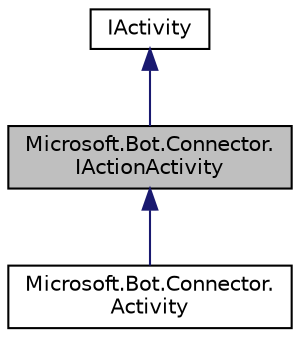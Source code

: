 digraph "Microsoft.Bot.Connector.IActionActivity"
{
  edge [fontname="Helvetica",fontsize="10",labelfontname="Helvetica",labelfontsize="10"];
  node [fontname="Helvetica",fontsize="10",shape=record];
  Node1 [label="Microsoft.Bot.Connector.\lIActionActivity",height=0.2,width=0.4,color="black", fillcolor="grey75", style="filled", fontcolor="black"];
  Node2 -> Node1 [dir="back",color="midnightblue",fontsize="10",style="solid",fontname="Helvetica"];
  Node2 [label="IActivity",height=0.2,width=0.4,color="black", fillcolor="white", style="filled",URL="$de/d19/interface_microsoft_1_1_bot_1_1_connector_1_1_i_activity.html",tooltip="basic shared properties for all activities "];
  Node1 -> Node3 [dir="back",color="midnightblue",fontsize="10",style="solid",fontname="Helvetica"];
  Node3 [label="Microsoft.Bot.Connector.\lActivity",height=0.2,width=0.4,color="black", fillcolor="white", style="filled",URL="$dc/d2f/class_microsoft_1_1_bot_1_1_connector_1_1_activity.html"];
}

